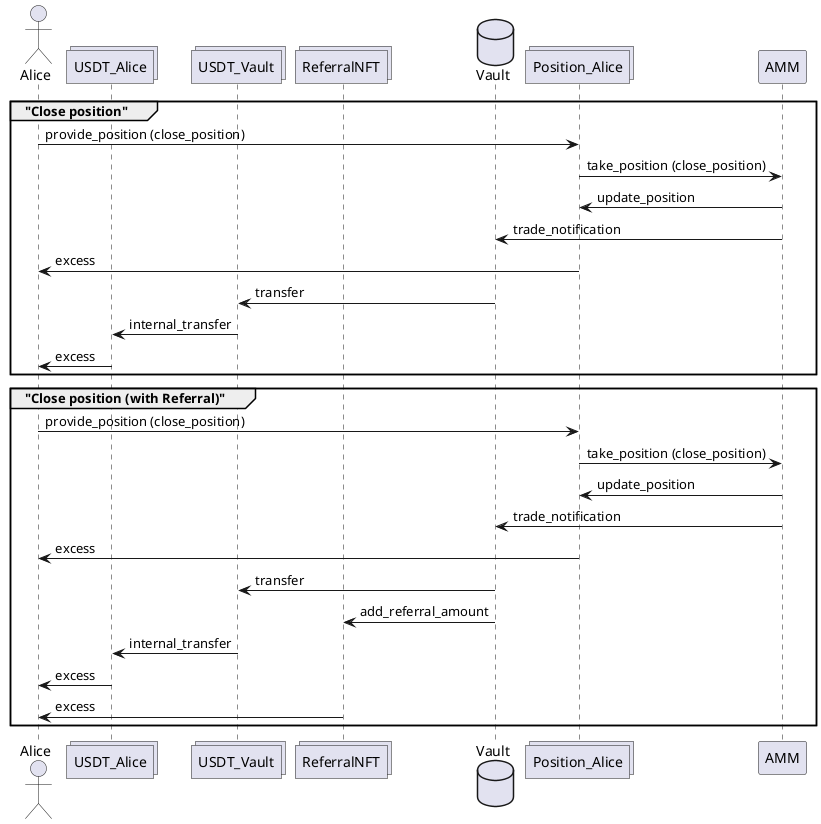 @startuml Position Operations
actor Alice

collections USDT_Alice
collections USDT_Vault

collections ReferralNFT

database    Vault


collections Position_Alice

participant AMM

group "Close position"

Alice -> Position_Alice : provide_position (close_position)
Position_Alice -> AMM : take_position (close_position)
AMM -> Position_Alice : update_position
AMM -> Vault : trade_notification
Position_Alice -> Alice : excess
Vault -> USDT_Vault : transfer
USDT_Vault -> USDT_Alice : internal_transfer
USDT_Alice -> Alice : excess

end

group "Close position (with Referral)"

Alice -> Position_Alice : provide_position (close_position)
Position_Alice -> AMM : take_position (close_position)
AMM -> Position_Alice : update_position
AMM -> Vault : trade_notification
Position_Alice -> Alice : excess
Vault -> USDT_Vault : transfer
Vault -> ReferralNFT : add_referral_amount
USDT_Vault -> USDT_Alice : internal_transfer
USDT_Alice -> Alice : excess
ReferralNFT -> Alice : excess

end

@enduml